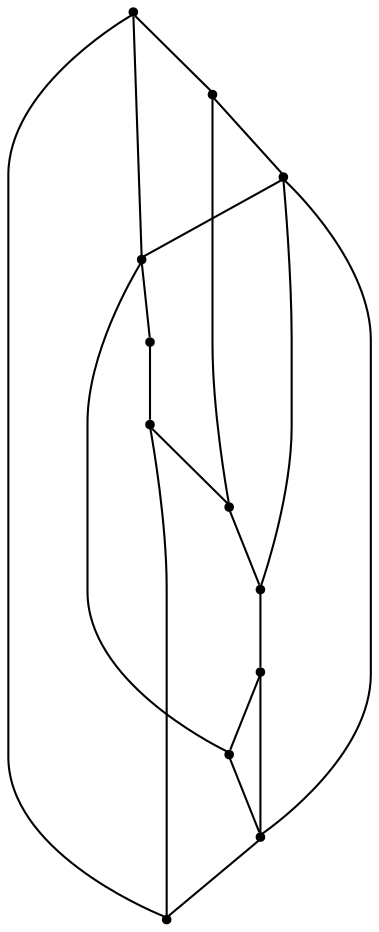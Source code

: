 graph {
  node [shape=point,comment="{\"directed\":false,\"doi\":\"10.1007/978-3-540-70904-6_15\",\"figure\":\"7 (2)\"}"]

  v0 [pos="1463.7431140988372,417.0693927341038"]
  v1 [pos="1425.2953215843024,583.6277219984268"]
  v2 [pos="1336.6527979651162,543.0548561943903"]
  v3 [pos="1377.2353424781975,455.50698174370666"]
  v4 [pos="1338.7875499636627,246.24235365125878"]
  v5 [pos="1293.9323537427326,414.9350696139866"]
  v6 [pos="1167.905773074128,497.1444659762913"]
  v7 [pos="1293.9323537427326,202.46952904595275"]
  v8 [pos="1251.2118777252908,458.7090386284723"]
  v9 [pos="1207.4235646802326,585.7611550225153"]
  v10 [pos="1079.263249454942,544.1236707899307"]
  v11 [pos="1123.0505768531975,241.97249942355688"]

  v0 -- v1 [id="-3",pos="1463.7431140988372,417.0693927341038 1425.2953215843024,583.6277219984268 1425.2953215843024,583.6277219984268 1425.2953215843024,583.6277219984268"]
  v10 -- v2 [id="-5",pos="1079.263249454942,544.1236707899307 1336.6527979651162,543.0548561943903 1336.6527979651162,543.0548561943903 1336.6527979651162,543.0548561943903"]
  v8 -- v3 [id="-10",pos="1251.2118777252908,458.7090386284723 1377.2353424781975,455.50698174370666 1377.2353424781975,455.50698174370666 1377.2353424781975,455.50698174370666"]
  v5 -- v0 [id="-13",pos="1293.9323537427326,414.9350696139866 1463.7431140988372,417.0693927341038 1463.7431140988372,417.0693927341038 1463.7431140988372,417.0693927341038"]
  v11 -- v4 [id="-18",pos="1123.0505768531975,241.97249942355688 1338.7875499636627,246.24235365125878 1338.7875499636627,246.24235365125878 1338.7875499636627,246.24235365125878"]
  v9 -- v1 [id="-23",pos="1207.4235646802326,585.7611550225153 1425.2953215843024,583.6277219984268 1425.2953215843024,583.6277219984268 1425.2953215843024,583.6277219984268"]
  v10 -- v11 [id="-25",pos="1079.263249454942,544.1236707899307 1123.0505768531975,241.97249942355688 1123.0505768531975,241.97249942355688 1123.0505768531975,241.97249942355688"]
  v11 -- v7 [id="-28",pos="1123.0505768531975,241.97249942355688 1293.9323537427326,202.46952904595275 1293.9323537427326,202.46952904595275 1293.9323537427326,202.46952904595275"]
  v6 -- v8 [id="-31",pos="1167.905773074128,497.1444659762913 1251.2118777252908,458.7090386284723 1251.2118777252908,458.7090386284723 1251.2118777252908,458.7090386284723"]
  v9 -- v10 [id="-34",pos="1207.4235646802326,585.7611550225153 1079.263249454942,544.1236707899307 1079.263249454942,544.1236707899307 1079.263249454942,544.1236707899307"]
  v8 -- v9 [id="-37",pos="1251.2118777252908,458.7090386284723 1207.4235646802326,585.7611550225153 1207.4235646802326,585.7611550225153 1207.4235646802326,585.7611550225153"]
  v7 -- v4 [id="-40",pos="1293.9323537427326,202.46952904595275 1338.7875499636627,246.24235365125878 1338.7875499636627,246.24235365125878 1338.7875499636627,246.24235365125878"]
  v5 -- v7 [id="-42",pos="1293.9323537427326,414.9350696139866 1293.9323537427326,202.46952904595275 1293.9323537427326,202.46952904595275 1293.9323537427326,202.46952904595275"]
  v5 -- v6 [id="-44",pos="1293.9323537427326,414.9350696139866 1167.905773074128,497.1444659762913 1167.905773074128,497.1444659762913 1167.905773074128,497.1444659762913"]
  v2 -- v5 [id="-45",pos="1336.6527979651162,543.0548561943903 1293.9323537427326,414.9350696139866 1293.9323537427326,414.9350696139866 1293.9323537427326,414.9350696139866"]
  v4 -- v3 [id="-46",pos="1338.7875499636627,246.24235365125878 1377.2353424781975,455.50698174370666 1377.2353424781975,455.50698174370666 1377.2353424781975,455.50698174370666"]
  v2 -- v4 [id="-48",pos="1336.6527979651162,543.0548561943903 1338.7875499636627,246.24235365125878 1338.7875499636627,246.24235365125878 1338.7875499636627,246.24235365125878"]
  v3 -- v0 [id="-50",pos="1377.2353424781975,455.50698174370666 1463.7431140988372,417.0693927341038 1463.7431140988372,417.0693927341038 1463.7431140988372,417.0693927341038"]
  v1 -- v2 [id="-53",pos="1425.2953215843024,583.6277219984268 1336.6527979651162,543.0548561943903 1336.6527979651162,543.0548561943903 1336.6527979651162,543.0548561943903"]
}